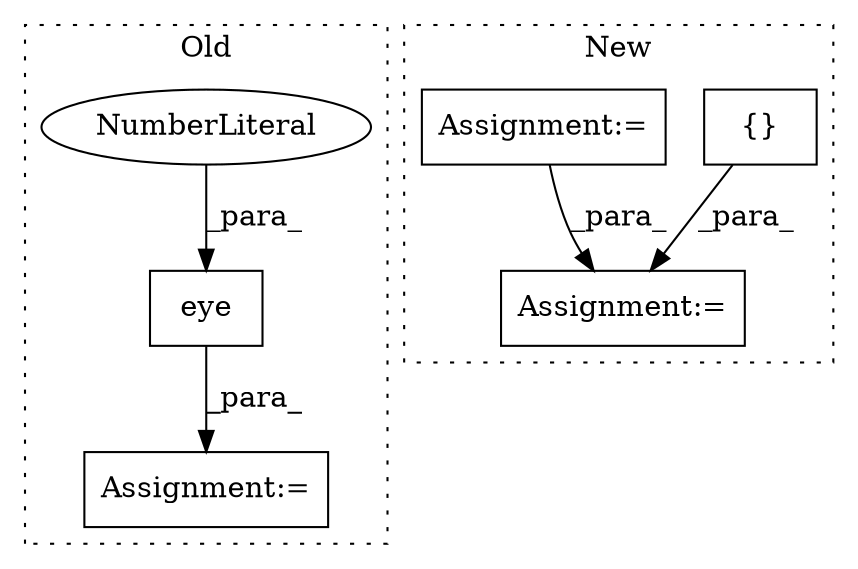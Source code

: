 digraph G {
subgraph cluster0 {
1 [label="eye" a="32" s="1311,1316" l="4,1" shape="box"];
4 [label="Assignment:=" a="7" s="1302" l="2" shape="box"];
6 [label="NumberLiteral" a="34" s="1315" l="1" shape="ellipse"];
label = "Old";
style="dotted";
}
subgraph cluster1 {
2 [label="{}" a="4" s="1185,1187" l="1,1" shape="box"];
3 [label="Assignment:=" a="7" s="1760" l="1" shape="box"];
5 [label="Assignment:=" a="7" s="756" l="5" shape="box"];
label = "New";
style="dotted";
}
1 -> 4 [label="_para_"];
2 -> 3 [label="_para_"];
5 -> 3 [label="_para_"];
6 -> 1 [label="_para_"];
}